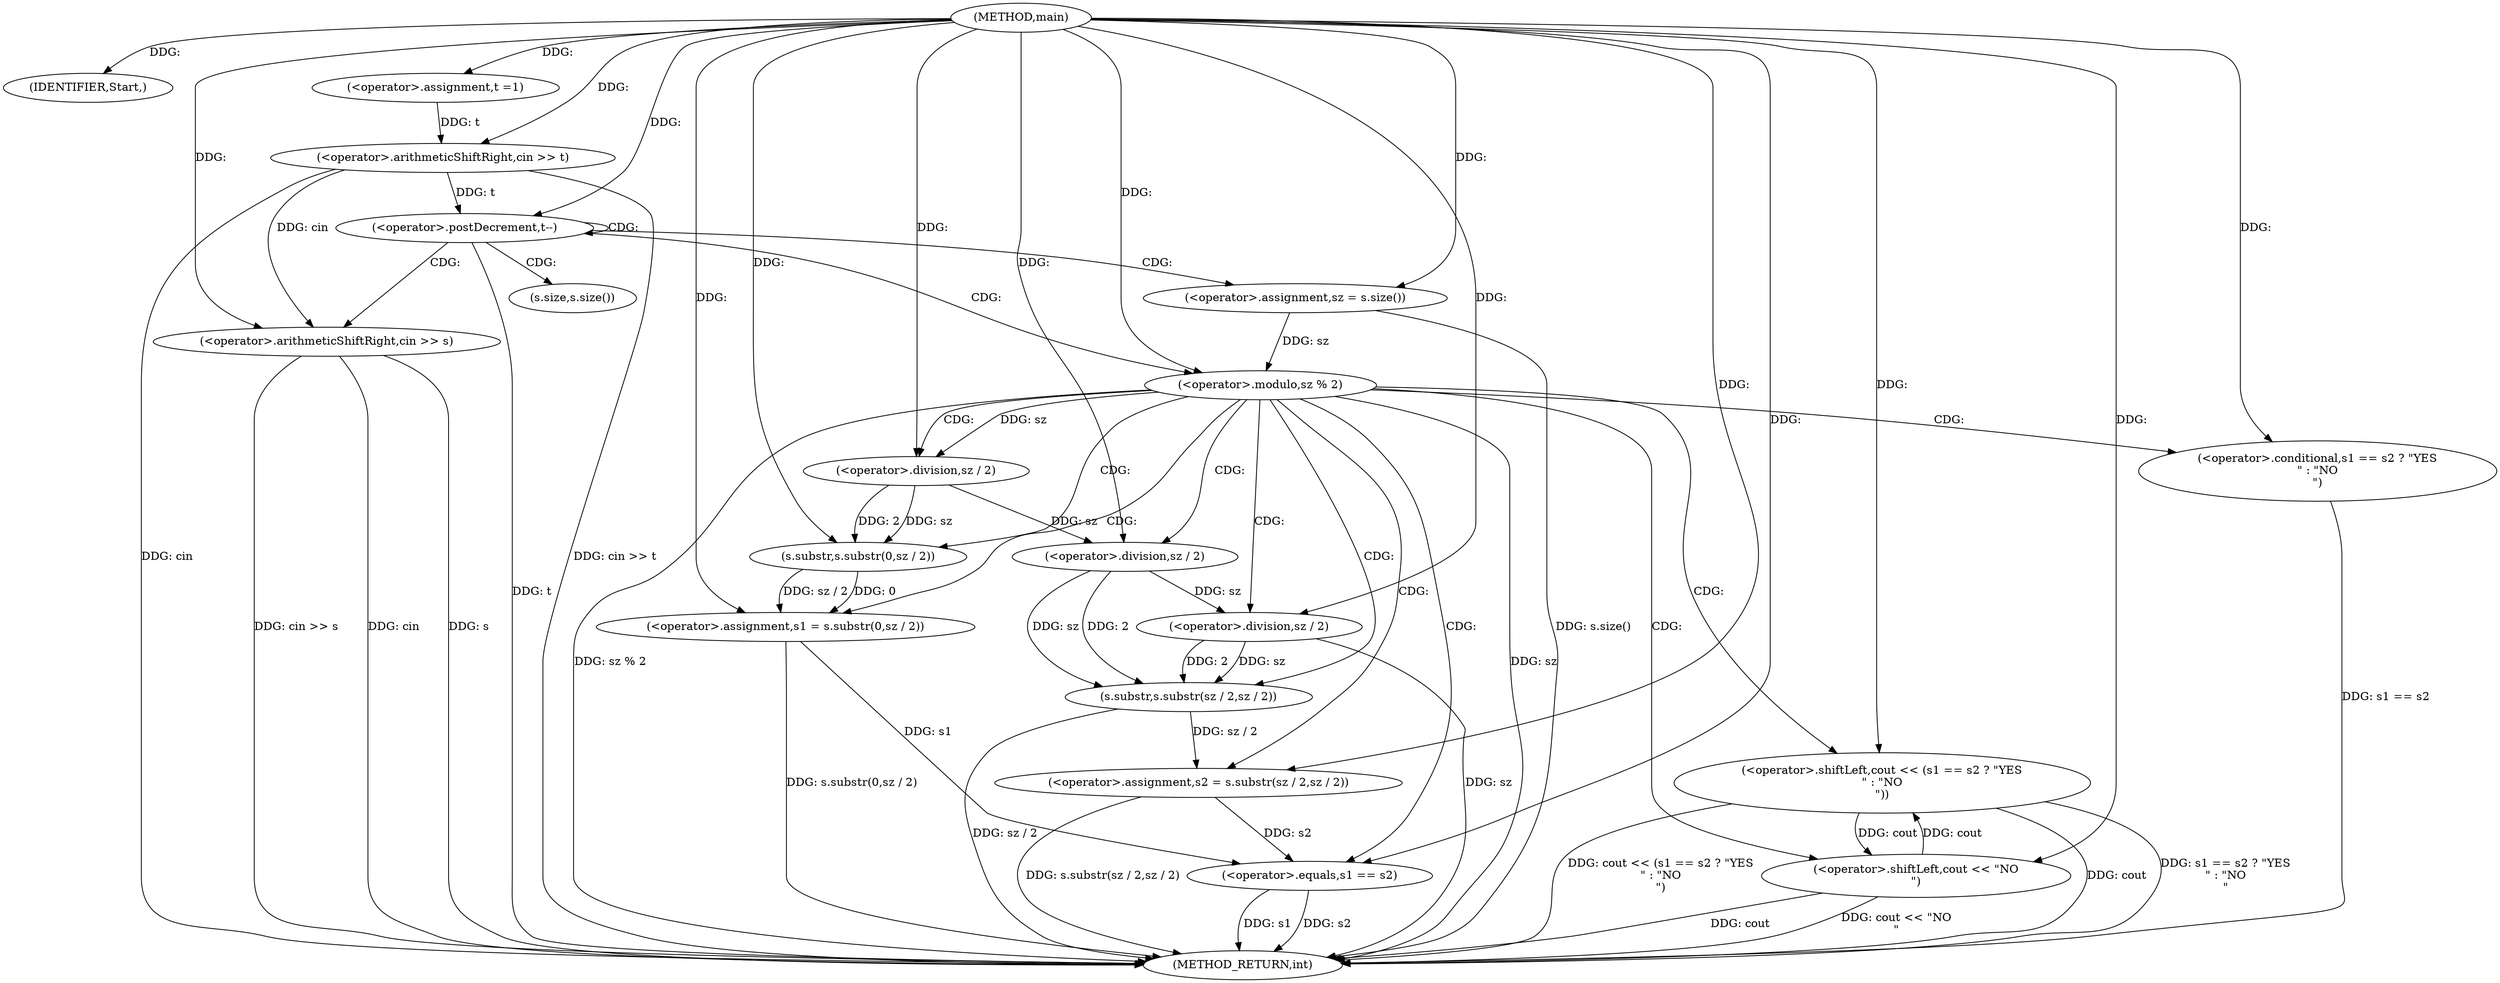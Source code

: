 digraph "main" {  
"1000101" [label = "(METHOD,main)" ]
"1000158" [label = "(METHOD_RETURN,int)" ]
"1000103" [label = "(IDENTIFIER,Start,)" ]
"1000105" [label = "(<operator>.assignment,t =1)" ]
"1000108" [label = "(<operator>.arithmeticShiftRight,cin >> t)" ]
"1000112" [label = "(<operator>.postDecrement,t--)" ]
"1000116" [label = "(<operator>.arithmeticShiftRight,cin >> s)" ]
"1000120" [label = "(<operator>.assignment,sz = s.size())" ]
"1000133" [label = "(<operator>.assignment,s1 = s.substr(0,sz / 2))" ]
"1000141" [label = "(<operator>.assignment,s2 = s.substr(sz / 2,sz / 2))" ]
"1000150" [label = "(<operator>.shiftLeft,cout << (s1 == s2 ? \"YES\n\" : \"NO\n\"))" ]
"1000124" [label = "(<operator>.modulo,sz % 2)" ]
"1000128" [label = "(<operator>.shiftLeft,cout << \"NO\n\")" ]
"1000135" [label = "(s.substr,s.substr(0,sz / 2))" ]
"1000143" [label = "(s.substr,s.substr(sz / 2,sz / 2))" ]
"1000152" [label = "(<operator>.conditional,s1 == s2 ? \"YES\n\" : \"NO\n\")" ]
"1000137" [label = "(<operator>.division,sz / 2)" ]
"1000144" [label = "(<operator>.division,sz / 2)" ]
"1000147" [label = "(<operator>.division,sz / 2)" ]
"1000153" [label = "(<operator>.equals,s1 == s2)" ]
"1000122" [label = "(s.size,s.size())" ]
  "1000108" -> "1000158"  [ label = "DDG: cin"] 
  "1000108" -> "1000158"  [ label = "DDG: cin >> t"] 
  "1000112" -> "1000158"  [ label = "DDG: t"] 
  "1000116" -> "1000158"  [ label = "DDG: cin"] 
  "1000116" -> "1000158"  [ label = "DDG: s"] 
  "1000116" -> "1000158"  [ label = "DDG: cin >> s"] 
  "1000120" -> "1000158"  [ label = "DDG: s.size()"] 
  "1000124" -> "1000158"  [ label = "DDG: sz"] 
  "1000124" -> "1000158"  [ label = "DDG: sz % 2"] 
  "1000133" -> "1000158"  [ label = "DDG: s.substr(0,sz / 2)"] 
  "1000143" -> "1000158"  [ label = "DDG: sz / 2"] 
  "1000147" -> "1000158"  [ label = "DDG: sz"] 
  "1000141" -> "1000158"  [ label = "DDG: s.substr(sz / 2,sz / 2)"] 
  "1000150" -> "1000158"  [ label = "DDG: cout"] 
  "1000153" -> "1000158"  [ label = "DDG: s1"] 
  "1000153" -> "1000158"  [ label = "DDG: s2"] 
  "1000152" -> "1000158"  [ label = "DDG: s1 == s2"] 
  "1000150" -> "1000158"  [ label = "DDG: s1 == s2 ? \"YES\n\" : \"NO\n\""] 
  "1000150" -> "1000158"  [ label = "DDG: cout << (s1 == s2 ? \"YES\n\" : \"NO\n\")"] 
  "1000128" -> "1000158"  [ label = "DDG: cout"] 
  "1000128" -> "1000158"  [ label = "DDG: cout << \"NO\n\""] 
  "1000101" -> "1000103"  [ label = "DDG: "] 
  "1000101" -> "1000105"  [ label = "DDG: "] 
  "1000101" -> "1000108"  [ label = "DDG: "] 
  "1000105" -> "1000108"  [ label = "DDG: t"] 
  "1000108" -> "1000112"  [ label = "DDG: t"] 
  "1000101" -> "1000112"  [ label = "DDG: "] 
  "1000101" -> "1000120"  [ label = "DDG: "] 
  "1000135" -> "1000133"  [ label = "DDG: sz / 2"] 
  "1000135" -> "1000133"  [ label = "DDG: 0"] 
  "1000143" -> "1000141"  [ label = "DDG: sz / 2"] 
  "1000108" -> "1000116"  [ label = "DDG: cin"] 
  "1000101" -> "1000116"  [ label = "DDG: "] 
  "1000101" -> "1000133"  [ label = "DDG: "] 
  "1000101" -> "1000141"  [ label = "DDG: "] 
  "1000128" -> "1000150"  [ label = "DDG: cout"] 
  "1000101" -> "1000150"  [ label = "DDG: "] 
  "1000120" -> "1000124"  [ label = "DDG: sz"] 
  "1000101" -> "1000124"  [ label = "DDG: "] 
  "1000101" -> "1000135"  [ label = "DDG: "] 
  "1000137" -> "1000135"  [ label = "DDG: 2"] 
  "1000137" -> "1000135"  [ label = "DDG: sz"] 
  "1000144" -> "1000143"  [ label = "DDG: 2"] 
  "1000144" -> "1000143"  [ label = "DDG: sz"] 
  "1000147" -> "1000143"  [ label = "DDG: sz"] 
  "1000147" -> "1000143"  [ label = "DDG: 2"] 
  "1000101" -> "1000152"  [ label = "DDG: "] 
  "1000150" -> "1000128"  [ label = "DDG: cout"] 
  "1000101" -> "1000128"  [ label = "DDG: "] 
  "1000124" -> "1000137"  [ label = "DDG: sz"] 
  "1000101" -> "1000137"  [ label = "DDG: "] 
  "1000137" -> "1000144"  [ label = "DDG: sz"] 
  "1000101" -> "1000144"  [ label = "DDG: "] 
  "1000144" -> "1000147"  [ label = "DDG: sz"] 
  "1000101" -> "1000147"  [ label = "DDG: "] 
  "1000133" -> "1000153"  [ label = "DDG: s1"] 
  "1000101" -> "1000153"  [ label = "DDG: "] 
  "1000141" -> "1000153"  [ label = "DDG: s2"] 
  "1000112" -> "1000112"  [ label = "CDG: "] 
  "1000112" -> "1000116"  [ label = "CDG: "] 
  "1000112" -> "1000120"  [ label = "CDG: "] 
  "1000112" -> "1000124"  [ label = "CDG: "] 
  "1000112" -> "1000122"  [ label = "CDG: "] 
  "1000124" -> "1000153"  [ label = "CDG: "] 
  "1000124" -> "1000143"  [ label = "CDG: "] 
  "1000124" -> "1000128"  [ label = "CDG: "] 
  "1000124" -> "1000137"  [ label = "CDG: "] 
  "1000124" -> "1000141"  [ label = "CDG: "] 
  "1000124" -> "1000147"  [ label = "CDG: "] 
  "1000124" -> "1000152"  [ label = "CDG: "] 
  "1000124" -> "1000150"  [ label = "CDG: "] 
  "1000124" -> "1000135"  [ label = "CDG: "] 
  "1000124" -> "1000133"  [ label = "CDG: "] 
  "1000124" -> "1000144"  [ label = "CDG: "] 
}
